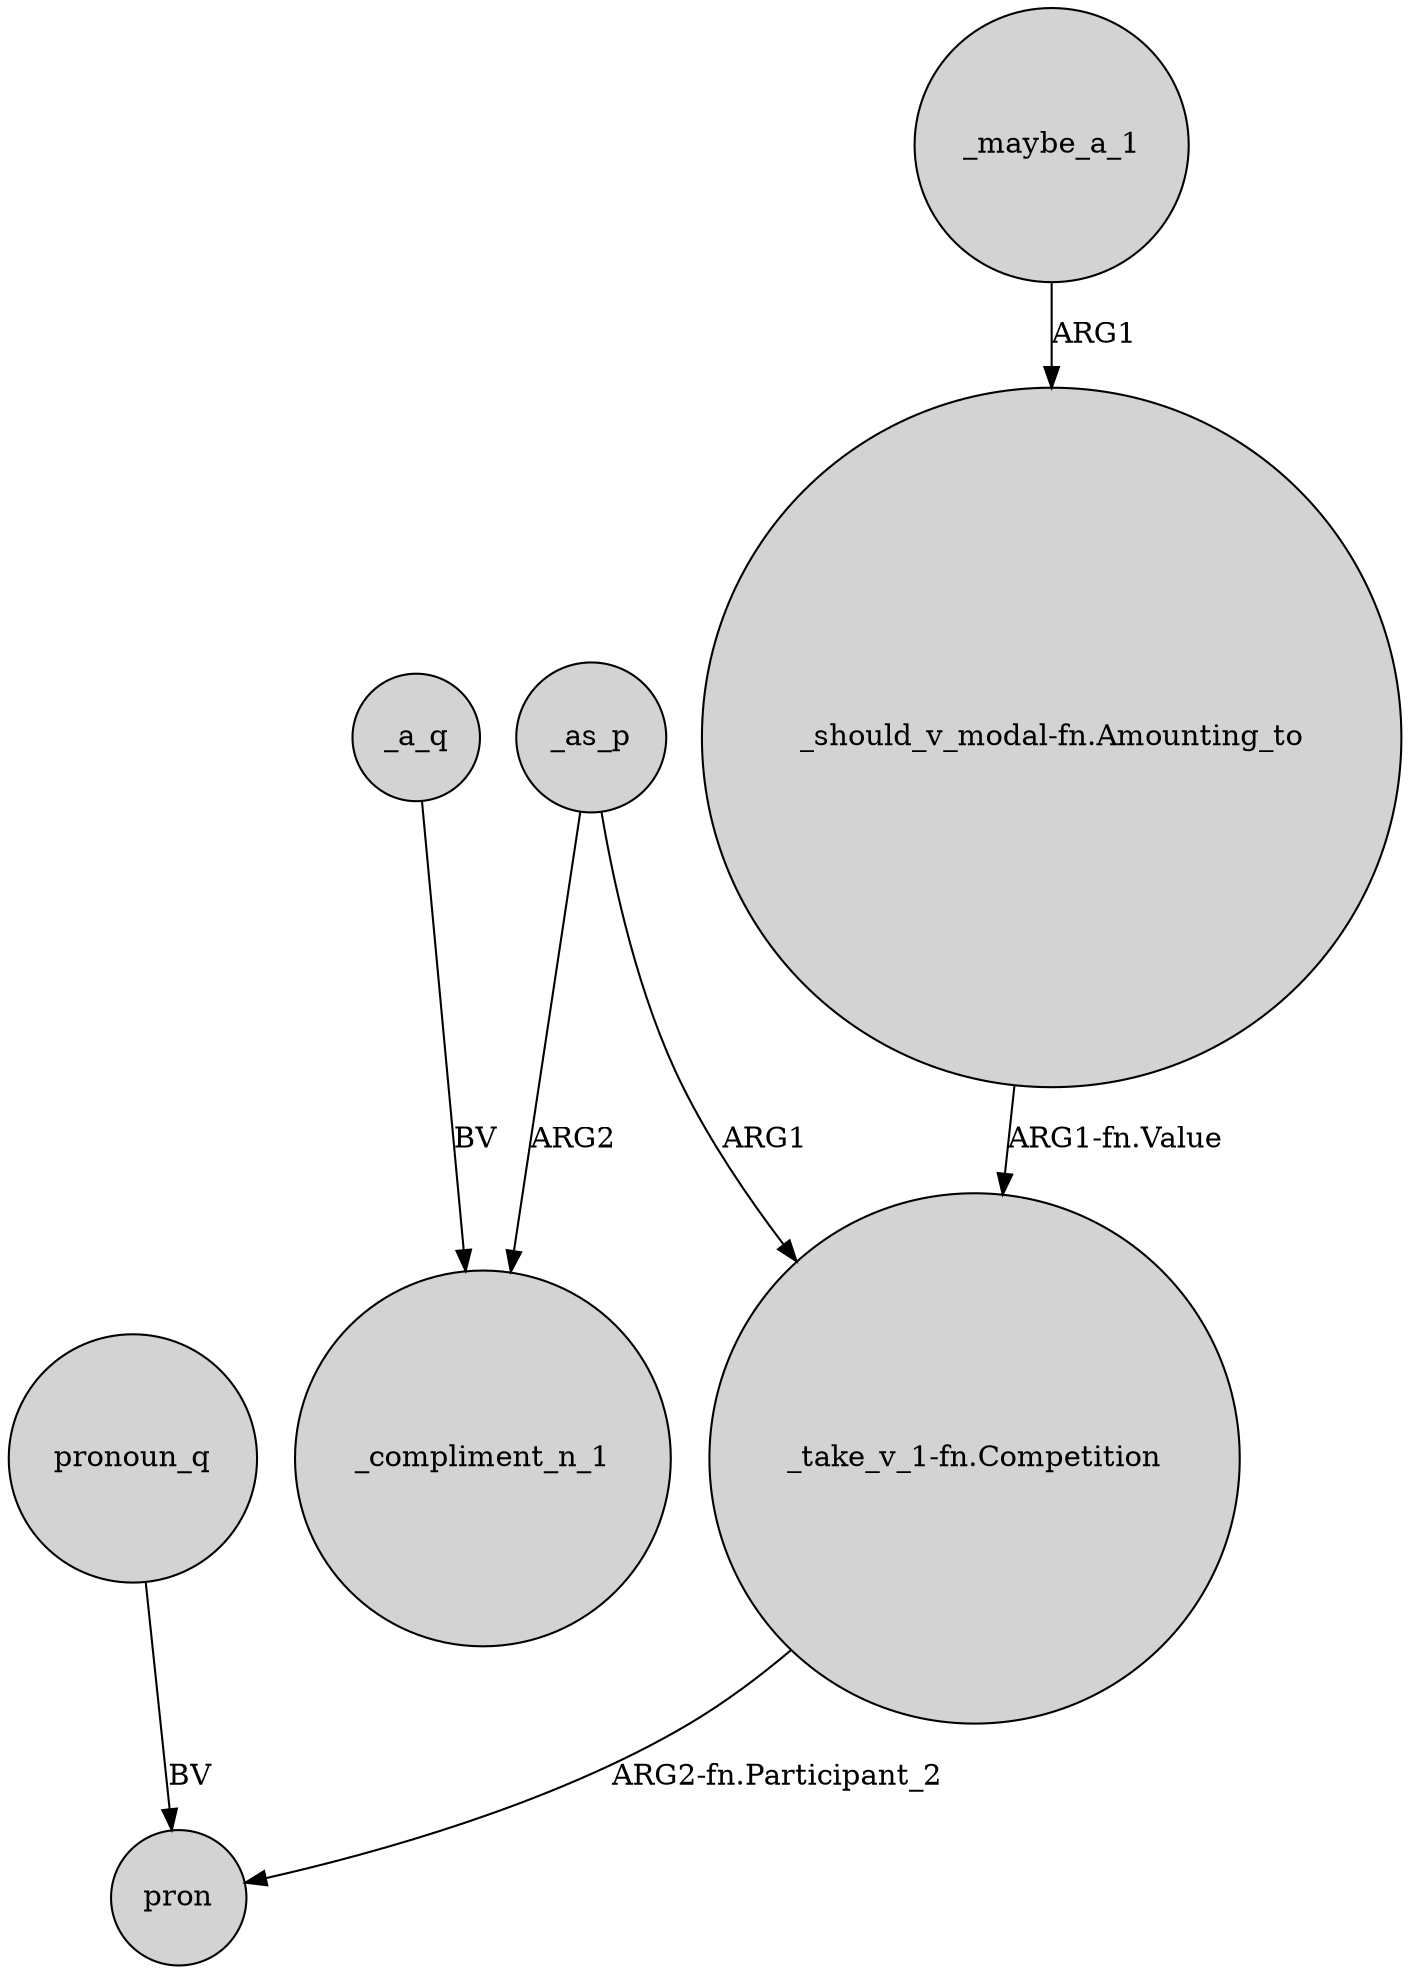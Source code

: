 digraph {
	node [shape=circle style=filled]
	"_take_v_1-fn.Competition" -> pron [label="ARG2-fn.Participant_2"]
	_as_p -> _compliment_n_1 [label=ARG2]
	_maybe_a_1 -> "_should_v_modal-fn.Amounting_to" [label=ARG1]
	_as_p -> "_take_v_1-fn.Competition" [label=ARG1]
	pronoun_q -> pron [label=BV]
	"_should_v_modal-fn.Amounting_to" -> "_take_v_1-fn.Competition" [label="ARG1-fn.Value"]
	_a_q -> _compliment_n_1 [label=BV]
}
